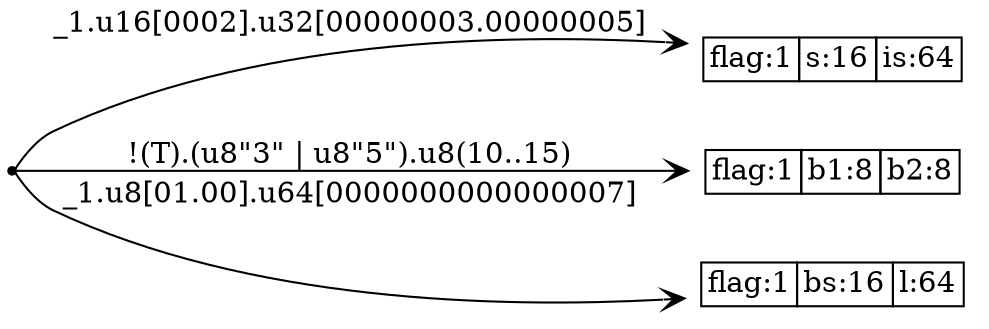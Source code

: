 digraph G {
  rankdir = LR;
  node [shape=plaintext];
  edge [arrowhead=vee];

  n0 [shape=point];
  n1 [label=<
    <TABLE BORDER="0" CELLBORDER="1" CELLSPACING="0">
      <TR><TD>flag:1</TD><TD>s:16</TD><TD>is:64</TD></TR>
    </TABLE>
  >];
  n2 [label=<
    <TABLE BORDER="0" CELLBORDER="1" CELLSPACING="0">
      <TR><TD>flag:1</TD><TD>b1:8</TD><TD>b2:8</TD></TR>
    </TABLE>
  >];
  n3 [label=<
    <TABLE BORDER="0" CELLBORDER="1" CELLSPACING="0">
      <TR><TD>flag:1</TD><TD>bs:16</TD><TD>l:64</TD></TR>
    </TABLE>
  >];

  n0 -> n1 [label="_1.u16[0002].u32[00000003.00000005]"];
  n0 -> n2 [label="!(T).(u8\"3\" | u8\"5\").u8(10..15)"];
  n0 -> n3 [label="_1.u8[01.00].u64[0000000000000007]"];
}